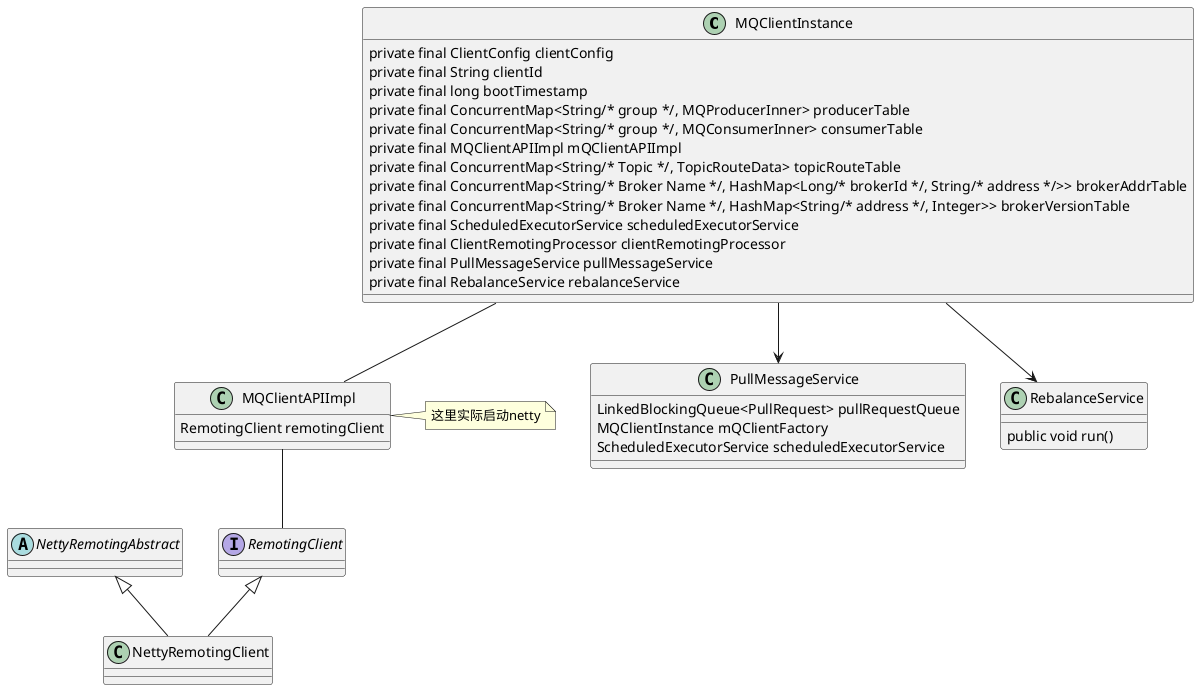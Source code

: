 @startuml

class MQClientInstance {
private final ClientConfig clientConfig
    private final String clientId
    private final long bootTimestamp
    private final ConcurrentMap<String/* group */, MQProducerInner> producerTable
    private final ConcurrentMap<String/* group */, MQConsumerInner> consumerTable
    private final MQClientAPIImpl mQClientAPIImpl
    private final ConcurrentMap<String/* Topic */, TopicRouteData> topicRouteTable
    private final ConcurrentMap<String/* Broker Name */, HashMap<Long/* brokerId */, String/* address */>> brokerAddrTable
    private final ConcurrentMap<String/* Broker Name */, HashMap<String/* address */, Integer>> brokerVersionTable
    private final ScheduledExecutorService scheduledExecutorService
    private final ClientRemotingProcessor clientRemotingProcessor
    private final PullMessageService pullMessageService
    private final RebalanceService rebalanceService
}

class MQClientAPIImpl{
RemotingClient remotingClient
}
note right:这里实际启动netty

class PullMessageService{
   LinkedBlockingQueue<PullRequest> pullRequestQueue
   MQClientInstance mQClientFactory
   ScheduledExecutorService scheduledExecutorService
}

class RebalanceService{
    public void run()
}

MQClientInstance -- MQClientAPIImpl

MQClientAPIImpl -- RemotingClient

interface RemotingClient{
}

abstract class NettyRemotingAbstract{

}

class NettyRemotingClient{
}
RemotingClient<|--NettyRemotingClient
NettyRemotingAbstract <|--NettyRemotingClient
MQClientInstance-->PullMessageService
MQClientInstance-->RebalanceService

@enduml